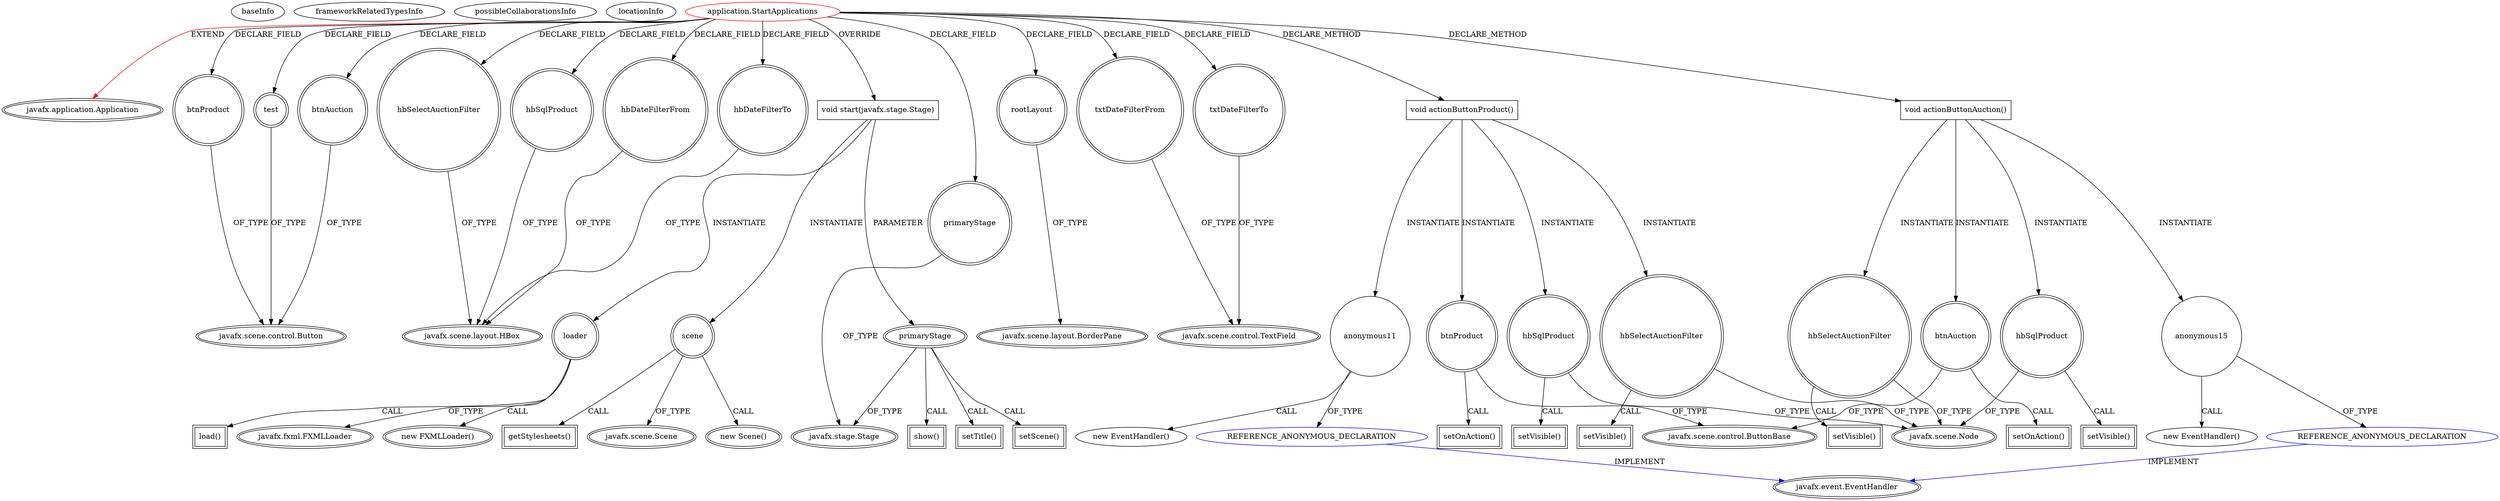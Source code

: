 digraph {
baseInfo[graphId=3069,category="extension_graph",isAnonymous=false,possibleRelation=true]
frameworkRelatedTypesInfo[0="javafx.application.Application"]
possibleCollaborationsInfo[0="3069~CLIENT_METHOD_DECLARATION-INSTANTIATION-~javafx.application.Application ~javafx.event.EventHandler ~false~true"]
locationInfo[projectName="idzik-Application-RCS",filePath="/idzik-Application-RCS/Application-RCS-master/RcsApplication/src/application/StartApplications.java",contextSignature="StartApplications",graphId="3069"]
0[label="application.StartApplications",vertexType="ROOT_CLIENT_CLASS_DECLARATION",isFrameworkType=false,color=red]
1[label="javafx.application.Application",vertexType="FRAMEWORK_CLASS_TYPE",isFrameworkType=true,peripheries=2]
2[label="btnAuction",vertexType="FIELD_DECLARATION",isFrameworkType=true,peripheries=2,shape=circle]
3[label="javafx.scene.control.Button",vertexType="FRAMEWORK_CLASS_TYPE",isFrameworkType=true,peripheries=2]
4[label="btnProduct",vertexType="FIELD_DECLARATION",isFrameworkType=true,peripheries=2,shape=circle]
6[label="hbDateFilterFrom",vertexType="FIELD_DECLARATION",isFrameworkType=true,peripheries=2,shape=circle]
7[label="javafx.scene.layout.HBox",vertexType="FRAMEWORK_CLASS_TYPE",isFrameworkType=true,peripheries=2]
8[label="hbDateFilterTo",vertexType="FIELD_DECLARATION",isFrameworkType=true,peripheries=2,shape=circle]
10[label="hbSelectAuctionFilter",vertexType="FIELD_DECLARATION",isFrameworkType=true,peripheries=2,shape=circle]
12[label="hbSqlProduct",vertexType="FIELD_DECLARATION",isFrameworkType=true,peripheries=2,shape=circle]
14[label="primaryStage",vertexType="FIELD_DECLARATION",isFrameworkType=true,peripheries=2,shape=circle]
15[label="javafx.stage.Stage",vertexType="FRAMEWORK_CLASS_TYPE",isFrameworkType=true,peripheries=2]
16[label="rootLayout",vertexType="FIELD_DECLARATION",isFrameworkType=true,peripheries=2,shape=circle]
17[label="javafx.scene.layout.BorderPane",vertexType="FRAMEWORK_CLASS_TYPE",isFrameworkType=true,peripheries=2]
18[label="test",vertexType="FIELD_DECLARATION",isFrameworkType=true,peripheries=2,shape=circle]
20[label="txtDateFilterFrom",vertexType="FIELD_DECLARATION",isFrameworkType=true,peripheries=2,shape=circle]
21[label="javafx.scene.control.TextField",vertexType="FRAMEWORK_CLASS_TYPE",isFrameworkType=true,peripheries=2]
22[label="txtDateFilterTo",vertexType="FIELD_DECLARATION",isFrameworkType=true,peripheries=2,shape=circle]
24[label="void start(javafx.stage.Stage)",vertexType="OVERRIDING_METHOD_DECLARATION",isFrameworkType=false,shape=box]
25[label="primaryStage",vertexType="PARAMETER_DECLARATION",isFrameworkType=true,peripheries=2]
28[label="setTitle()",vertexType="INSIDE_CALL",isFrameworkType=true,peripheries=2,shape=box]
30[label="loader",vertexType="VARIABLE_EXPRESION",isFrameworkType=true,peripheries=2,shape=circle]
31[label="javafx.fxml.FXMLLoader",vertexType="FRAMEWORK_CLASS_TYPE",isFrameworkType=true,peripheries=2]
29[label="new FXMLLoader()",vertexType="CONSTRUCTOR_CALL",isFrameworkType=true,peripheries=2]
33[label="load()",vertexType="INSIDE_CALL",isFrameworkType=true,peripheries=2,shape=box]
35[label="scene",vertexType="VARIABLE_EXPRESION",isFrameworkType=true,peripheries=2,shape=circle]
36[label="javafx.scene.Scene",vertexType="FRAMEWORK_CLASS_TYPE",isFrameworkType=true,peripheries=2]
34[label="new Scene()",vertexType="CONSTRUCTOR_CALL",isFrameworkType=true,peripheries=2]
38[label="getStylesheets()",vertexType="INSIDE_CALL",isFrameworkType=true,peripheries=2,shape=box]
40[label="setScene()",vertexType="INSIDE_CALL",isFrameworkType=true,peripheries=2,shape=box]
42[label="show()",vertexType="INSIDE_CALL",isFrameworkType=true,peripheries=2,shape=box]
52[label="void actionButtonProduct()",vertexType="CLIENT_METHOD_DECLARATION",isFrameworkType=false,shape=box]
53[label="btnProduct",vertexType="VARIABLE_EXPRESION",isFrameworkType=true,peripheries=2,shape=circle]
55[label="javafx.scene.control.ButtonBase",vertexType="FRAMEWORK_CLASS_TYPE",isFrameworkType=true,peripheries=2]
54[label="setOnAction()",vertexType="INSIDE_CALL",isFrameworkType=true,peripheries=2,shape=box]
57[label="anonymous11",vertexType="VARIABLE_EXPRESION",isFrameworkType=false,shape=circle]
58[label="REFERENCE_ANONYMOUS_DECLARATION",vertexType="REFERENCE_ANONYMOUS_DECLARATION",isFrameworkType=false,color=blue]
59[label="javafx.event.EventHandler",vertexType="FRAMEWORK_INTERFACE_TYPE",isFrameworkType=true,peripheries=2]
56[label="new EventHandler()",vertexType="CONSTRUCTOR_CALL",isFrameworkType=false]
60[label="hbSqlProduct",vertexType="VARIABLE_EXPRESION",isFrameworkType=true,peripheries=2,shape=circle]
62[label="javafx.scene.Node",vertexType="FRAMEWORK_CLASS_TYPE",isFrameworkType=true,peripheries=2]
61[label="setVisible()",vertexType="INSIDE_CALL",isFrameworkType=true,peripheries=2,shape=box]
63[label="hbSelectAuctionFilter",vertexType="VARIABLE_EXPRESION",isFrameworkType=true,peripheries=2,shape=circle]
64[label="setVisible()",vertexType="INSIDE_CALL",isFrameworkType=true,peripheries=2,shape=box]
66[label="void actionButtonAuction()",vertexType="CLIENT_METHOD_DECLARATION",isFrameworkType=false,shape=box]
67[label="btnAuction",vertexType="VARIABLE_EXPRESION",isFrameworkType=true,peripheries=2,shape=circle]
68[label="setOnAction()",vertexType="INSIDE_CALL",isFrameworkType=true,peripheries=2,shape=box]
71[label="anonymous15",vertexType="VARIABLE_EXPRESION",isFrameworkType=false,shape=circle]
72[label="REFERENCE_ANONYMOUS_DECLARATION",vertexType="REFERENCE_ANONYMOUS_DECLARATION",isFrameworkType=false,color=blue]
70[label="new EventHandler()",vertexType="CONSTRUCTOR_CALL",isFrameworkType=false]
74[label="hbSelectAuctionFilter",vertexType="VARIABLE_EXPRESION",isFrameworkType=true,peripheries=2,shape=circle]
75[label="setVisible()",vertexType="INSIDE_CALL",isFrameworkType=true,peripheries=2,shape=box]
77[label="hbSqlProduct",vertexType="VARIABLE_EXPRESION",isFrameworkType=true,peripheries=2,shape=circle]
78[label="setVisible()",vertexType="INSIDE_CALL",isFrameworkType=true,peripheries=2,shape=box]
0->1[label="EXTEND",color=red]
0->2[label="DECLARE_FIELD"]
2->3[label="OF_TYPE"]
0->4[label="DECLARE_FIELD"]
4->3[label="OF_TYPE"]
0->6[label="DECLARE_FIELD"]
6->7[label="OF_TYPE"]
0->8[label="DECLARE_FIELD"]
8->7[label="OF_TYPE"]
0->10[label="DECLARE_FIELD"]
10->7[label="OF_TYPE"]
0->12[label="DECLARE_FIELD"]
12->7[label="OF_TYPE"]
0->14[label="DECLARE_FIELD"]
14->15[label="OF_TYPE"]
0->16[label="DECLARE_FIELD"]
16->17[label="OF_TYPE"]
0->18[label="DECLARE_FIELD"]
18->3[label="OF_TYPE"]
0->20[label="DECLARE_FIELD"]
20->21[label="OF_TYPE"]
0->22[label="DECLARE_FIELD"]
22->21[label="OF_TYPE"]
0->24[label="OVERRIDE"]
25->15[label="OF_TYPE"]
24->25[label="PARAMETER"]
25->28[label="CALL"]
24->30[label="INSTANTIATE"]
30->31[label="OF_TYPE"]
30->29[label="CALL"]
30->33[label="CALL"]
24->35[label="INSTANTIATE"]
35->36[label="OF_TYPE"]
35->34[label="CALL"]
35->38[label="CALL"]
25->40[label="CALL"]
25->42[label="CALL"]
0->52[label="DECLARE_METHOD"]
52->53[label="INSTANTIATE"]
53->55[label="OF_TYPE"]
53->54[label="CALL"]
52->57[label="INSTANTIATE"]
58->59[label="IMPLEMENT",color=blue]
57->58[label="OF_TYPE"]
57->56[label="CALL"]
52->60[label="INSTANTIATE"]
60->62[label="OF_TYPE"]
60->61[label="CALL"]
52->63[label="INSTANTIATE"]
63->62[label="OF_TYPE"]
63->64[label="CALL"]
0->66[label="DECLARE_METHOD"]
66->67[label="INSTANTIATE"]
67->55[label="OF_TYPE"]
67->68[label="CALL"]
66->71[label="INSTANTIATE"]
72->59[label="IMPLEMENT",color=blue]
71->72[label="OF_TYPE"]
71->70[label="CALL"]
66->74[label="INSTANTIATE"]
74->62[label="OF_TYPE"]
74->75[label="CALL"]
66->77[label="INSTANTIATE"]
77->62[label="OF_TYPE"]
77->78[label="CALL"]
}
